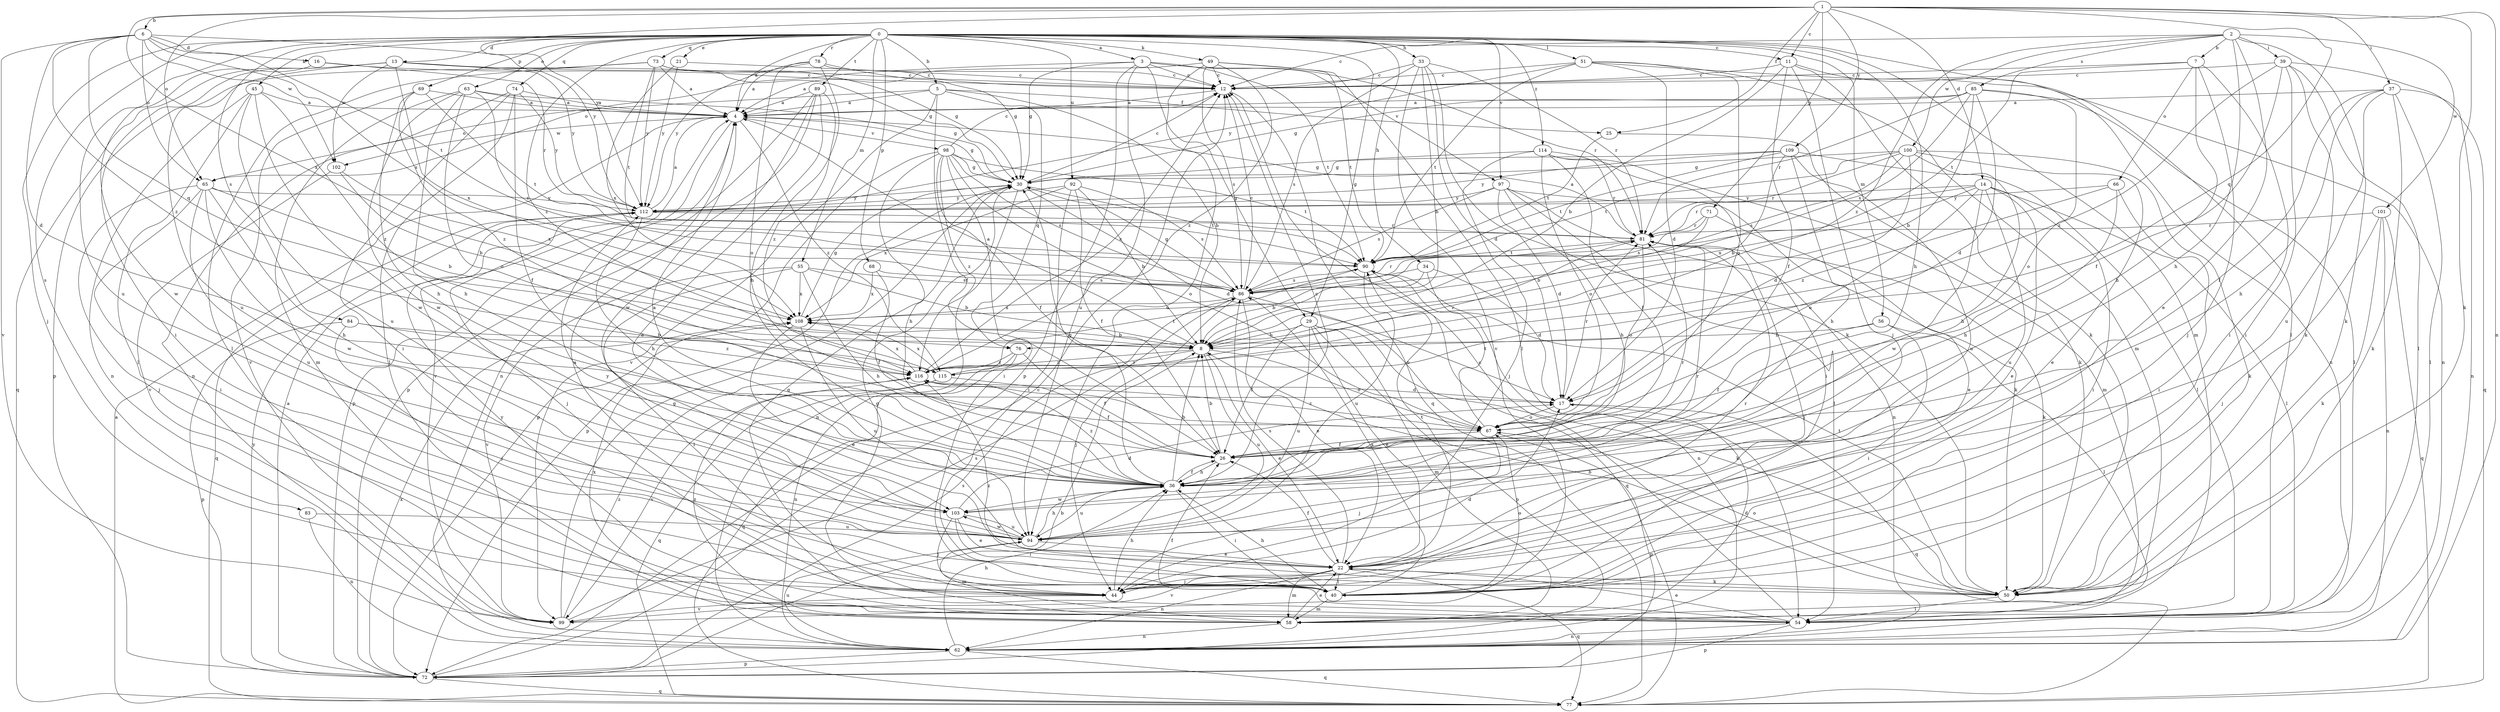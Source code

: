 strict digraph  {
0;
1;
2;
3;
4;
5;
6;
7;
8;
11;
12;
13;
14;
16;
17;
21;
22;
25;
26;
29;
30;
33;
34;
36;
37;
39;
40;
44;
45;
49;
50;
51;
54;
55;
56;
58;
62;
63;
65;
66;
67;
68;
69;
71;
72;
73;
74;
76;
77;
78;
81;
83;
84;
85;
86;
89;
90;
92;
94;
97;
98;
99;
100;
101;
102;
103;
108;
109;
112;
114;
115;
116;
0 -> 3  [label=a];
0 -> 4  [label=a];
0 -> 5  [label=b];
0 -> 11  [label=c];
0 -> 13  [label=d];
0 -> 21  [label=e];
0 -> 29  [label=g];
0 -> 33  [label=h];
0 -> 34  [label=h];
0 -> 36  [label=h];
0 -> 44  [label=j];
0 -> 45  [label=k];
0 -> 49  [label=k];
0 -> 51  [label=l];
0 -> 54  [label=l];
0 -> 55  [label=m];
0 -> 56  [label=m];
0 -> 58  [label=m];
0 -> 63  [label=o];
0 -> 68  [label=p];
0 -> 69  [label=p];
0 -> 73  [label=q];
0 -> 74  [label=q];
0 -> 78  [label=r];
0 -> 83  [label=s];
0 -> 84  [label=s];
0 -> 89  [label=t];
0 -> 92  [label=u];
0 -> 94  [label=u];
0 -> 97  [label=v];
0 -> 114  [label=z];
0 -> 115  [label=z];
1 -> 6  [label=b];
1 -> 11  [label=c];
1 -> 14  [label=d];
1 -> 25  [label=f];
1 -> 37  [label=i];
1 -> 50  [label=k];
1 -> 62  [label=n];
1 -> 65  [label=o];
1 -> 71  [label=p];
1 -> 76  [label=q];
1 -> 108  [label=x];
1 -> 109  [label=y];
1 -> 112  [label=y];
2 -> 7  [label=b];
2 -> 12  [label=c];
2 -> 22  [label=e];
2 -> 36  [label=h];
2 -> 39  [label=i];
2 -> 50  [label=k];
2 -> 85  [label=s];
2 -> 100  [label=w];
2 -> 101  [label=w];
2 -> 115  [label=z];
3 -> 12  [label=c];
3 -> 29  [label=g];
3 -> 30  [label=g];
3 -> 65  [label=o];
3 -> 72  [label=p];
3 -> 81  [label=r];
3 -> 90  [label=t];
3 -> 94  [label=u];
3 -> 97  [label=v];
4 -> 30  [label=g];
4 -> 72  [label=p];
4 -> 98  [label=v];
4 -> 99  [label=v];
4 -> 102  [label=w];
4 -> 115  [label=z];
5 -> 4  [label=a];
5 -> 8  [label=b];
5 -> 25  [label=f];
5 -> 26  [label=f];
5 -> 65  [label=o];
5 -> 76  [label=q];
5 -> 99  [label=v];
6 -> 16  [label=d];
6 -> 17  [label=d];
6 -> 65  [label=o];
6 -> 76  [label=q];
6 -> 86  [label=s];
6 -> 90  [label=t];
6 -> 99  [label=v];
6 -> 102  [label=w];
6 -> 112  [label=y];
6 -> 115  [label=z];
7 -> 12  [label=c];
7 -> 36  [label=h];
7 -> 40  [label=i];
7 -> 44  [label=j];
7 -> 66  [label=o];
7 -> 90  [label=t];
8 -> 4  [label=a];
8 -> 22  [label=e];
8 -> 67  [label=o];
8 -> 94  [label=u];
8 -> 115  [label=z];
8 -> 116  [label=z];
11 -> 8  [label=b];
11 -> 12  [label=c];
11 -> 26  [label=f];
11 -> 44  [label=j];
11 -> 50  [label=k];
11 -> 62  [label=n];
12 -> 4  [label=a];
12 -> 77  [label=q];
13 -> 12  [label=c];
13 -> 30  [label=g];
13 -> 40  [label=i];
13 -> 77  [label=q];
13 -> 94  [label=u];
13 -> 102  [label=w];
13 -> 108  [label=x];
13 -> 112  [label=y];
14 -> 22  [label=e];
14 -> 40  [label=i];
14 -> 54  [label=l];
14 -> 67  [label=o];
14 -> 81  [label=r];
14 -> 94  [label=u];
14 -> 103  [label=w];
14 -> 108  [label=x];
14 -> 112  [label=y];
16 -> 12  [label=c];
16 -> 81  [label=r];
16 -> 103  [label=w];
17 -> 67  [label=o];
17 -> 77  [label=q];
17 -> 81  [label=r];
21 -> 12  [label=c];
21 -> 108  [label=x];
21 -> 112  [label=y];
22 -> 26  [label=f];
22 -> 40  [label=i];
22 -> 44  [label=j];
22 -> 50  [label=k];
22 -> 58  [label=m];
22 -> 62  [label=n];
22 -> 77  [label=q];
22 -> 81  [label=r];
22 -> 86  [label=s];
22 -> 90  [label=t];
22 -> 99  [label=v];
25 -> 50  [label=k];
25 -> 90  [label=t];
26 -> 8  [label=b];
26 -> 36  [label=h];
29 -> 8  [label=b];
29 -> 22  [label=e];
29 -> 26  [label=f];
29 -> 50  [label=k];
29 -> 58  [label=m];
29 -> 72  [label=p];
29 -> 94  [label=u];
30 -> 12  [label=c];
30 -> 17  [label=d];
30 -> 62  [label=n];
30 -> 72  [label=p];
30 -> 90  [label=t];
30 -> 112  [label=y];
33 -> 8  [label=b];
33 -> 12  [label=c];
33 -> 17  [label=d];
33 -> 50  [label=k];
33 -> 81  [label=r];
33 -> 86  [label=s];
33 -> 99  [label=v];
34 -> 8  [label=b];
34 -> 17  [label=d];
34 -> 62  [label=n];
34 -> 86  [label=s];
36 -> 4  [label=a];
36 -> 8  [label=b];
36 -> 12  [label=c];
36 -> 26  [label=f];
36 -> 30  [label=g];
36 -> 40  [label=i];
36 -> 81  [label=r];
36 -> 94  [label=u];
36 -> 103  [label=w];
36 -> 116  [label=z];
37 -> 4  [label=a];
37 -> 26  [label=f];
37 -> 36  [label=h];
37 -> 50  [label=k];
37 -> 54  [label=l];
37 -> 62  [label=n];
37 -> 94  [label=u];
39 -> 12  [label=c];
39 -> 26  [label=f];
39 -> 40  [label=i];
39 -> 50  [label=k];
39 -> 54  [label=l];
39 -> 77  [label=q];
39 -> 116  [label=z];
40 -> 36  [label=h];
40 -> 58  [label=m];
40 -> 67  [label=o];
40 -> 86  [label=s];
44 -> 17  [label=d];
44 -> 30  [label=g];
44 -> 36  [label=h];
44 -> 99  [label=v];
45 -> 4  [label=a];
45 -> 54  [label=l];
45 -> 62  [label=n];
45 -> 94  [label=u];
45 -> 103  [label=w];
45 -> 116  [label=z];
49 -> 4  [label=a];
49 -> 12  [label=c];
49 -> 54  [label=l];
49 -> 86  [label=s];
49 -> 90  [label=t];
49 -> 94  [label=u];
49 -> 116  [label=z];
50 -> 4  [label=a];
50 -> 8  [label=b];
50 -> 54  [label=l];
50 -> 67  [label=o];
50 -> 90  [label=t];
50 -> 116  [label=z];
51 -> 12  [label=c];
51 -> 17  [label=d];
51 -> 58  [label=m];
51 -> 62  [label=n];
51 -> 67  [label=o];
51 -> 90  [label=t];
51 -> 112  [label=y];
54 -> 12  [label=c];
54 -> 22  [label=e];
54 -> 26  [label=f];
54 -> 62  [label=n];
54 -> 72  [label=p];
54 -> 112  [label=y];
55 -> 8  [label=b];
55 -> 36  [label=h];
55 -> 54  [label=l];
55 -> 86  [label=s];
55 -> 99  [label=v];
55 -> 108  [label=x];
56 -> 8  [label=b];
56 -> 26  [label=f];
56 -> 40  [label=i];
56 -> 54  [label=l];
58 -> 17  [label=d];
58 -> 22  [label=e];
58 -> 30  [label=g];
58 -> 62  [label=n];
58 -> 108  [label=x];
58 -> 116  [label=z];
62 -> 36  [label=h];
62 -> 72  [label=p];
62 -> 77  [label=q];
62 -> 94  [label=u];
63 -> 4  [label=a];
63 -> 30  [label=g];
63 -> 36  [label=h];
63 -> 58  [label=m];
63 -> 67  [label=o];
63 -> 86  [label=s];
63 -> 103  [label=w];
65 -> 8  [label=b];
65 -> 36  [label=h];
65 -> 40  [label=i];
65 -> 44  [label=j];
65 -> 94  [label=u];
65 -> 103  [label=w];
65 -> 112  [label=y];
66 -> 36  [label=h];
66 -> 40  [label=i];
66 -> 112  [label=y];
66 -> 116  [label=z];
67 -> 26  [label=f];
67 -> 44  [label=j];
67 -> 72  [label=p];
67 -> 90  [label=t];
67 -> 116  [label=z];
68 -> 26  [label=f];
68 -> 86  [label=s];
68 -> 108  [label=x];
69 -> 4  [label=a];
69 -> 36  [label=h];
69 -> 90  [label=t];
69 -> 99  [label=v];
69 -> 116  [label=z];
71 -> 8  [label=b];
71 -> 22  [label=e];
71 -> 81  [label=r];
71 -> 86  [label=s];
72 -> 4  [label=a];
72 -> 8  [label=b];
72 -> 12  [label=c];
72 -> 77  [label=q];
72 -> 86  [label=s];
72 -> 108  [label=x];
72 -> 112  [label=y];
73 -> 4  [label=a];
73 -> 12  [label=c];
73 -> 30  [label=g];
73 -> 54  [label=l];
73 -> 72  [label=p];
73 -> 90  [label=t];
73 -> 112  [label=y];
74 -> 4  [label=a];
74 -> 26  [label=f];
74 -> 40  [label=i];
74 -> 54  [label=l];
74 -> 62  [label=n];
74 -> 112  [label=y];
76 -> 26  [label=f];
76 -> 62  [label=n];
76 -> 77  [label=q];
76 -> 116  [label=z];
77 -> 4  [label=a];
78 -> 4  [label=a];
78 -> 12  [label=c];
78 -> 30  [label=g];
78 -> 36  [label=h];
78 -> 67  [label=o];
78 -> 112  [label=y];
81 -> 4  [label=a];
81 -> 44  [label=j];
81 -> 50  [label=k];
81 -> 67  [label=o];
81 -> 90  [label=t];
83 -> 62  [label=n];
83 -> 94  [label=u];
84 -> 8  [label=b];
84 -> 44  [label=j];
84 -> 72  [label=p];
84 -> 116  [label=z];
85 -> 4  [label=a];
85 -> 8  [label=b];
85 -> 17  [label=d];
85 -> 30  [label=g];
85 -> 54  [label=l];
85 -> 67  [label=o];
85 -> 81  [label=r];
85 -> 86  [label=s];
86 -> 12  [label=c];
86 -> 22  [label=e];
86 -> 30  [label=g];
86 -> 44  [label=j];
86 -> 67  [label=o];
86 -> 81  [label=r];
86 -> 108  [label=x];
89 -> 4  [label=a];
89 -> 22  [label=e];
89 -> 62  [label=n];
89 -> 72  [label=p];
89 -> 103  [label=w];
89 -> 116  [label=z];
90 -> 77  [label=q];
90 -> 86  [label=s];
90 -> 94  [label=u];
92 -> 8  [label=b];
92 -> 26  [label=f];
92 -> 40  [label=i];
92 -> 86  [label=s];
92 -> 108  [label=x];
92 -> 112  [label=y];
94 -> 22  [label=e];
94 -> 36  [label=h];
94 -> 58  [label=m];
94 -> 103  [label=w];
94 -> 112  [label=y];
97 -> 17  [label=d];
97 -> 36  [label=h];
97 -> 50  [label=k];
97 -> 54  [label=l];
97 -> 62  [label=n];
97 -> 86  [label=s];
97 -> 112  [label=y];
98 -> 12  [label=c];
98 -> 26  [label=f];
98 -> 30  [label=g];
98 -> 36  [label=h];
98 -> 40  [label=i];
98 -> 67  [label=o];
98 -> 72  [label=p];
98 -> 86  [label=s];
98 -> 90  [label=t];
98 -> 116  [label=z];
99 -> 30  [label=g];
99 -> 86  [label=s];
99 -> 116  [label=z];
100 -> 17  [label=d];
100 -> 22  [label=e];
100 -> 30  [label=g];
100 -> 36  [label=h];
100 -> 50  [label=k];
100 -> 81  [label=r];
100 -> 86  [label=s];
100 -> 90  [label=t];
101 -> 44  [label=j];
101 -> 50  [label=k];
101 -> 62  [label=n];
101 -> 77  [label=q];
101 -> 81  [label=r];
102 -> 8  [label=b];
102 -> 99  [label=v];
102 -> 108  [label=x];
103 -> 17  [label=d];
103 -> 22  [label=e];
103 -> 40  [label=i];
103 -> 44  [label=j];
103 -> 81  [label=r];
103 -> 94  [label=u];
108 -> 8  [label=b];
108 -> 22  [label=e];
108 -> 30  [label=g];
108 -> 94  [label=u];
109 -> 8  [label=b];
109 -> 30  [label=g];
109 -> 36  [label=h];
109 -> 54  [label=l];
109 -> 90  [label=t];
109 -> 94  [label=u];
109 -> 112  [label=y];
112 -> 4  [label=a];
112 -> 36  [label=h];
112 -> 44  [label=j];
112 -> 77  [label=q];
112 -> 81  [label=r];
114 -> 26  [label=f];
114 -> 30  [label=g];
114 -> 40  [label=i];
114 -> 44  [label=j];
114 -> 58  [label=m];
114 -> 67  [label=o];
114 -> 81  [label=r];
115 -> 26  [label=f];
115 -> 77  [label=q];
115 -> 81  [label=r];
115 -> 90  [label=t];
115 -> 99  [label=v];
115 -> 108  [label=x];
116 -> 12  [label=c];
116 -> 17  [label=d];
116 -> 108  [label=x];
}
